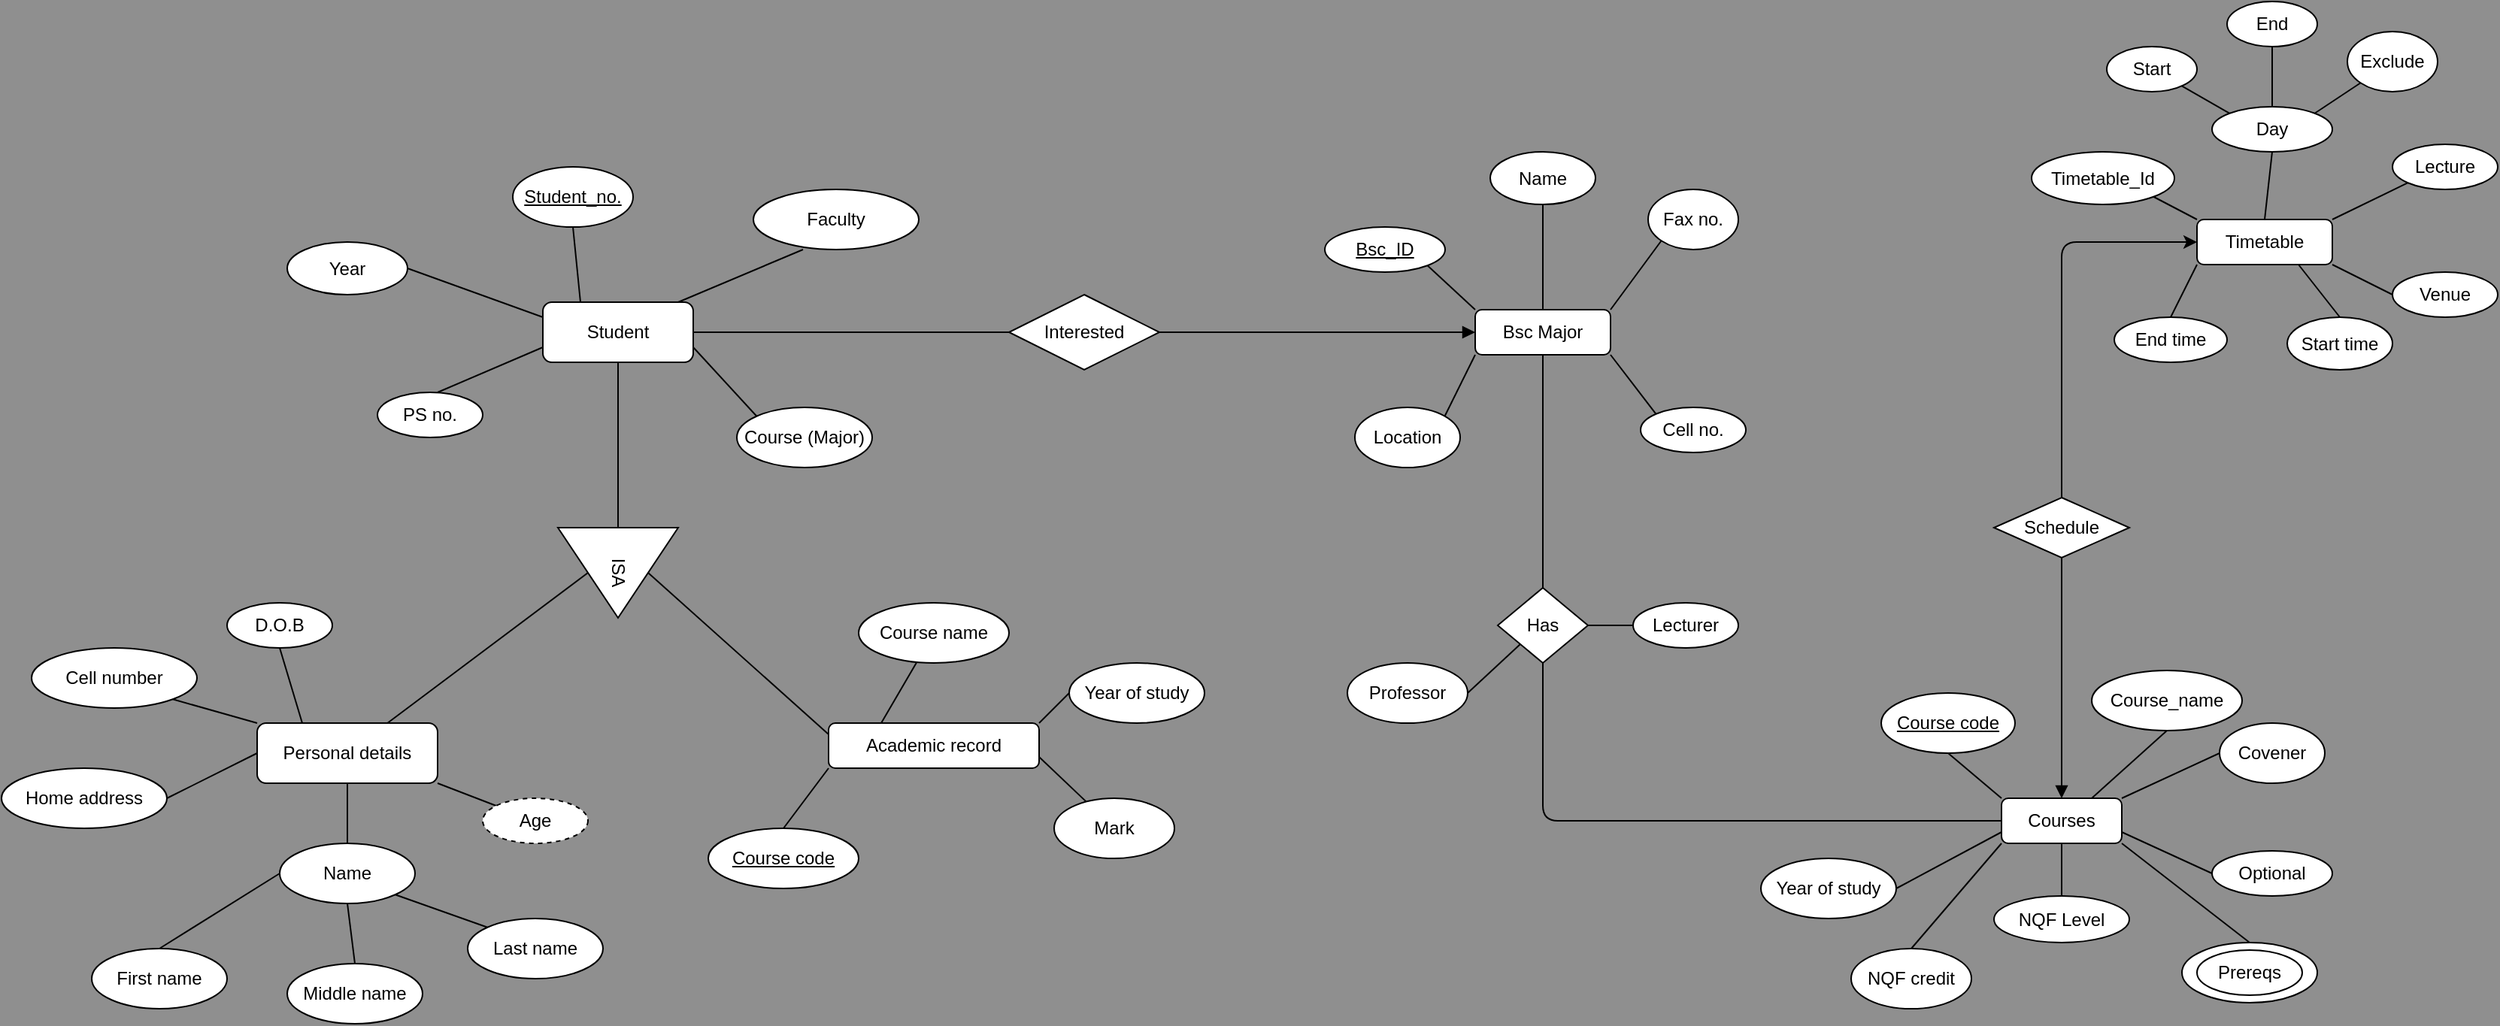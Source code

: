 <mxfile>
    <diagram name="Page-1" id="FQQqBNlwL5EXPb4EJAQb">
        <mxGraphModel dx="1403" dy="512" grid="1" gridSize="10" guides="1" tooltips="1" connect="1" arrows="1" fold="1" page="1" pageScale="1" pageWidth="827" pageHeight="1169" background="#8F8F8F" math="0" shadow="0">
            <root>
                <mxCell id="0"/>
                <mxCell id="1" parent="0"/>
                <mxCell id="47" style="edgeStyle=none;html=1;exitX=1;exitY=0.5;exitDx=0;exitDy=0;entryX=0;entryY=0.5;entryDx=0;entryDy=0;endArrow=none;endFill=0;" parent="1" source="2" target="46" edge="1">
                    <mxGeometry relative="1" as="geometry"/>
                </mxCell>
                <mxCell id="2" value="Student" style="rounded=1;whiteSpace=wrap;html=1;" parent="1" vertex="1">
                    <mxGeometry x="240" y="640" width="100" height="40" as="geometry"/>
                </mxCell>
                <mxCell id="3" value="&lt;u&gt;Student_no.&lt;/u&gt;" style="ellipse;whiteSpace=wrap;html=1;" parent="1" vertex="1">
                    <mxGeometry x="220" y="550" width="80" height="40" as="geometry"/>
                </mxCell>
                <mxCell id="4" value="Faculty" style="ellipse;whiteSpace=wrap;html=1;" parent="1" vertex="1">
                    <mxGeometry x="380" y="565" width="110" height="40" as="geometry"/>
                </mxCell>
                <mxCell id="5" value="PS no." style="ellipse;whiteSpace=wrap;html=1;" parent="1" vertex="1">
                    <mxGeometry x="130" y="700" width="70" height="30" as="geometry"/>
                </mxCell>
                <mxCell id="6" value="Course (Major)" style="ellipse;whiteSpace=wrap;html=1;" parent="1" vertex="1">
                    <mxGeometry x="369" y="710" width="90" height="40" as="geometry"/>
                </mxCell>
                <mxCell id="9" value="" style="endArrow=none;html=1;entryX=0.5;entryY=1;entryDx=0;entryDy=0;" parent="1" target="3" edge="1">
                    <mxGeometry width="50" height="50" relative="1" as="geometry">
                        <mxPoint x="265" y="640" as="sourcePoint"/>
                        <mxPoint x="315" y="590" as="targetPoint"/>
                    </mxGeometry>
                </mxCell>
                <mxCell id="10" value="" style="endArrow=none;html=1;entryX=0.3;entryY=1;entryDx=0;entryDy=0;entryPerimeter=0;" parent="1" target="4" edge="1">
                    <mxGeometry width="50" height="50" relative="1" as="geometry">
                        <mxPoint x="330" y="640" as="sourcePoint"/>
                        <mxPoint x="380" y="590" as="targetPoint"/>
                    </mxGeometry>
                </mxCell>
                <mxCell id="11" value="" style="endArrow=none;html=1;entryX=0;entryY=0.75;entryDx=0;entryDy=0;" parent="1" target="2" edge="1">
                    <mxGeometry width="50" height="50" relative="1" as="geometry">
                        <mxPoint x="170" y="700" as="sourcePoint"/>
                        <mxPoint x="220" y="650" as="targetPoint"/>
                    </mxGeometry>
                </mxCell>
                <mxCell id="12" value="" style="endArrow=none;html=1;exitX=1;exitY=0.75;exitDx=0;exitDy=0;entryX=0;entryY=0;entryDx=0;entryDy=0;" parent="1" source="2" target="6" edge="1">
                    <mxGeometry width="50" height="50" relative="1" as="geometry">
                        <mxPoint x="390" y="750" as="sourcePoint"/>
                        <mxPoint x="440" y="700" as="targetPoint"/>
                    </mxGeometry>
                </mxCell>
                <mxCell id="13" value="ISA" style="triangle;whiteSpace=wrap;html=1;rotation=90;" parent="1" vertex="1">
                    <mxGeometry x="260" y="780" width="60" height="80" as="geometry"/>
                </mxCell>
                <mxCell id="14" value="" style="endArrow=none;html=1;exitX=0;exitY=0.5;exitDx=0;exitDy=0;" parent="1" source="13" edge="1">
                    <mxGeometry width="50" height="50" relative="1" as="geometry">
                        <mxPoint x="240" y="730" as="sourcePoint"/>
                        <mxPoint x="290" y="680" as="targetPoint"/>
                    </mxGeometry>
                </mxCell>
                <mxCell id="40" style="edgeStyle=none;html=1;exitX=0;exitY=1;exitDx=0;exitDy=0;entryX=0.5;entryY=0;entryDx=0;entryDy=0;endArrow=none;endFill=0;" parent="1" source="15" target="39" edge="1">
                    <mxGeometry relative="1" as="geometry"/>
                </mxCell>
                <mxCell id="41" style="edgeStyle=none;html=1;exitX=1;exitY=0.75;exitDx=0;exitDy=0;endArrow=none;endFill=0;" parent="1" source="15" target="38" edge="1">
                    <mxGeometry relative="1" as="geometry"/>
                </mxCell>
                <mxCell id="42" style="edgeStyle=none;html=1;exitX=1;exitY=0;exitDx=0;exitDy=0;entryX=0;entryY=0.5;entryDx=0;entryDy=0;endArrow=none;endFill=0;" parent="1" source="15" target="37" edge="1">
                    <mxGeometry relative="1" as="geometry"/>
                </mxCell>
                <mxCell id="43" style="edgeStyle=none;html=1;exitX=0.25;exitY=0;exitDx=0;exitDy=0;endArrow=none;endFill=0;" parent="1" source="15" target="36" edge="1">
                    <mxGeometry relative="1" as="geometry"/>
                </mxCell>
                <mxCell id="44" style="edgeStyle=none;html=1;exitX=0;exitY=0.25;exitDx=0;exitDy=0;entryX=0.5;entryY=0;entryDx=0;entryDy=0;endArrow=none;endFill=0;" parent="1" source="15" target="13" edge="1">
                    <mxGeometry relative="1" as="geometry"/>
                </mxCell>
                <mxCell id="15" value="Academic record" style="rounded=1;whiteSpace=wrap;html=1;" parent="1" vertex="1">
                    <mxGeometry x="430" y="920" width="140" height="30" as="geometry"/>
                </mxCell>
                <mxCell id="28" style="edgeStyle=none;html=1;endArrow=none;endFill=0;" parent="1" source="16" target="20" edge="1">
                    <mxGeometry relative="1" as="geometry"/>
                </mxCell>
                <mxCell id="29" style="edgeStyle=none;html=1;exitX=1;exitY=1;exitDx=0;exitDy=0;endArrow=none;endFill=0;" parent="1" source="16" target="24" edge="1">
                    <mxGeometry relative="1" as="geometry"/>
                </mxCell>
                <mxCell id="33" style="edgeStyle=none;html=1;exitX=0;exitY=0.5;exitDx=0;exitDy=0;entryX=1;entryY=0.5;entryDx=0;entryDy=0;endArrow=none;endFill=0;" parent="1" source="16" target="23" edge="1">
                    <mxGeometry relative="1" as="geometry"/>
                </mxCell>
                <mxCell id="34" style="edgeStyle=none;html=1;exitX=0;exitY=0;exitDx=0;exitDy=0;entryX=1;entryY=1;entryDx=0;entryDy=0;endArrow=none;endFill=0;" parent="1" source="16" target="22" edge="1">
                    <mxGeometry relative="1" as="geometry"/>
                </mxCell>
                <mxCell id="35" style="edgeStyle=none;html=1;exitX=0.25;exitY=0;exitDx=0;exitDy=0;entryX=0.5;entryY=1;entryDx=0;entryDy=0;endArrow=none;endFill=0;" parent="1" source="16" target="21" edge="1">
                    <mxGeometry relative="1" as="geometry"/>
                </mxCell>
                <mxCell id="16" value="Personal details" style="rounded=1;whiteSpace=wrap;html=1;" parent="1" vertex="1">
                    <mxGeometry x="50" y="920" width="120" height="40" as="geometry"/>
                </mxCell>
                <mxCell id="17" value="Last name" style="ellipse;whiteSpace=wrap;html=1;" parent="1" vertex="1">
                    <mxGeometry x="190" y="1050" width="90" height="40" as="geometry"/>
                </mxCell>
                <mxCell id="18" value="Middle name" style="ellipse;whiteSpace=wrap;html=1;" parent="1" vertex="1">
                    <mxGeometry x="70" y="1080" width="90" height="40" as="geometry"/>
                </mxCell>
                <mxCell id="19" value="First name" style="ellipse;whiteSpace=wrap;html=1;" parent="1" vertex="1">
                    <mxGeometry x="-60" y="1070" width="90" height="40" as="geometry"/>
                </mxCell>
                <mxCell id="30" style="edgeStyle=none;html=1;exitX=1;exitY=1;exitDx=0;exitDy=0;entryX=0;entryY=0;entryDx=0;entryDy=0;endArrow=none;endFill=0;" parent="1" source="20" target="17" edge="1">
                    <mxGeometry relative="1" as="geometry"/>
                </mxCell>
                <mxCell id="31" style="edgeStyle=none;html=1;exitX=0.5;exitY=1;exitDx=0;exitDy=0;entryX=0.5;entryY=0;entryDx=0;entryDy=0;endArrow=none;endFill=0;" parent="1" source="20" target="18" edge="1">
                    <mxGeometry relative="1" as="geometry"/>
                </mxCell>
                <mxCell id="32" style="edgeStyle=none;html=1;exitX=0;exitY=0.5;exitDx=0;exitDy=0;entryX=0.5;entryY=0;entryDx=0;entryDy=0;endArrow=none;endFill=0;" parent="1" source="20" target="19" edge="1">
                    <mxGeometry relative="1" as="geometry"/>
                </mxCell>
                <mxCell id="20" value="Name" style="ellipse;whiteSpace=wrap;html=1;" parent="1" vertex="1">
                    <mxGeometry x="65" y="1000" width="90" height="40" as="geometry"/>
                </mxCell>
                <mxCell id="21" value="D.O.B" style="ellipse;whiteSpace=wrap;html=1;" parent="1" vertex="1">
                    <mxGeometry x="30" y="840" width="70" height="30" as="geometry"/>
                </mxCell>
                <mxCell id="22" value="Cell number" style="ellipse;whiteSpace=wrap;html=1;" parent="1" vertex="1">
                    <mxGeometry x="-100" y="870" width="110" height="40" as="geometry"/>
                </mxCell>
                <mxCell id="23" value="Home address" style="ellipse;whiteSpace=wrap;html=1;" parent="1" vertex="1">
                    <mxGeometry x="-120" y="950" width="110" height="40" as="geometry"/>
                </mxCell>
                <mxCell id="24" value="Age" style="ellipse;whiteSpace=wrap;html=1;dashed=1;" parent="1" vertex="1">
                    <mxGeometry x="200" y="970" width="70" height="30" as="geometry"/>
                </mxCell>
                <mxCell id="25" value="Year" style="ellipse;whiteSpace=wrap;html=1;" parent="1" vertex="1">
                    <mxGeometry x="70" y="600" width="80" height="35" as="geometry"/>
                </mxCell>
                <mxCell id="26" value="" style="endArrow=none;html=1;exitX=1;exitY=0.5;exitDx=0;exitDy=0;" parent="1" source="25" edge="1">
                    <mxGeometry width="50" height="50" relative="1" as="geometry">
                        <mxPoint x="190" y="700" as="sourcePoint"/>
                        <mxPoint x="240" y="650" as="targetPoint"/>
                    </mxGeometry>
                </mxCell>
                <mxCell id="27" value="" style="endArrow=none;html=1;" parent="1" source="16" edge="1">
                    <mxGeometry width="50" height="50" relative="1" as="geometry">
                        <mxPoint x="220" y="870" as="sourcePoint"/>
                        <mxPoint x="270" y="820" as="targetPoint"/>
                    </mxGeometry>
                </mxCell>
                <mxCell id="36" value="Course name" style="ellipse;whiteSpace=wrap;html=1;" parent="1" vertex="1">
                    <mxGeometry x="450" y="840" width="100" height="40" as="geometry"/>
                </mxCell>
                <mxCell id="37" value="Year of study" style="ellipse;whiteSpace=wrap;html=1;" parent="1" vertex="1">
                    <mxGeometry x="590" y="880" width="90" height="40" as="geometry"/>
                </mxCell>
                <mxCell id="38" value="Mark" style="ellipse;whiteSpace=wrap;html=1;" parent="1" vertex="1">
                    <mxGeometry x="580" y="970" width="80" height="40" as="geometry"/>
                </mxCell>
                <mxCell id="39" value="&lt;u&gt;Course code&lt;/u&gt;" style="ellipse;whiteSpace=wrap;html=1;" parent="1" vertex="1">
                    <mxGeometry x="350" y="990" width="100" height="40" as="geometry"/>
                </mxCell>
                <mxCell id="54" style="edgeStyle=none;html=1;exitX=0.5;exitY=0;exitDx=0;exitDy=0;entryX=0.5;entryY=1;entryDx=0;entryDy=0;endArrow=none;endFill=0;" parent="1" source="45" target="50" edge="1">
                    <mxGeometry relative="1" as="geometry"/>
                </mxCell>
                <mxCell id="55" style="edgeStyle=none;html=1;exitX=0;exitY=0;exitDx=0;exitDy=0;entryX=1;entryY=1;entryDx=0;entryDy=0;endArrow=none;endFill=0;" parent="1" source="45" target="49" edge="1">
                    <mxGeometry relative="1" as="geometry"/>
                </mxCell>
                <mxCell id="56" style="edgeStyle=none;html=1;exitX=1;exitY=0;exitDx=0;exitDy=0;entryX=0;entryY=1;entryDx=0;entryDy=0;endArrow=none;endFill=0;" parent="1" source="45" target="53" edge="1">
                    <mxGeometry relative="1" as="geometry"/>
                </mxCell>
                <mxCell id="57" style="edgeStyle=none;html=1;exitX=0;exitY=1;exitDx=0;exitDy=0;entryX=1;entryY=0;entryDx=0;entryDy=0;endArrow=none;endFill=0;" parent="1" source="45" target="51" edge="1">
                    <mxGeometry relative="1" as="geometry"/>
                </mxCell>
                <mxCell id="58" style="edgeStyle=none;html=1;exitX=1;exitY=1;exitDx=0;exitDy=0;entryX=0;entryY=0;entryDx=0;entryDy=0;endArrow=none;endFill=0;" parent="1" source="45" target="52" edge="1">
                    <mxGeometry relative="1" as="geometry"/>
                </mxCell>
                <mxCell id="79" style="edgeStyle=none;html=1;exitX=0.5;exitY=1;exitDx=0;exitDy=0;entryX=0.5;entryY=0;entryDx=0;entryDy=0;endArrow=none;endFill=0;" parent="1" source="45" target="60" edge="1">
                    <mxGeometry relative="1" as="geometry"/>
                </mxCell>
                <mxCell id="45" value="Bsc Major" style="rounded=1;whiteSpace=wrap;html=1;" parent="1" vertex="1">
                    <mxGeometry x="860" y="645" width="90" height="30" as="geometry"/>
                </mxCell>
                <mxCell id="48" style="edgeStyle=none;html=1;exitX=1;exitY=0.5;exitDx=0;exitDy=0;entryX=0;entryY=0.5;entryDx=0;entryDy=0;endArrow=block;endFill=1;" parent="1" source="46" target="45" edge="1">
                    <mxGeometry relative="1" as="geometry"/>
                </mxCell>
                <mxCell id="46" value="Interested" style="rhombus;whiteSpace=wrap;html=1;" parent="1" vertex="1">
                    <mxGeometry x="550" y="635" width="100" height="50" as="geometry"/>
                </mxCell>
                <mxCell id="49" value="&lt;u&gt;Bsc_ID&lt;/u&gt;" style="ellipse;whiteSpace=wrap;html=1;" parent="1" vertex="1">
                    <mxGeometry x="760" y="590" width="80" height="30" as="geometry"/>
                </mxCell>
                <mxCell id="50" value="Name" style="ellipse;whiteSpace=wrap;html=1;" parent="1" vertex="1">
                    <mxGeometry x="870" y="540" width="70" height="35" as="geometry"/>
                </mxCell>
                <mxCell id="51" value="Location" style="ellipse;whiteSpace=wrap;html=1;" parent="1" vertex="1">
                    <mxGeometry x="780" y="710" width="70" height="40" as="geometry"/>
                </mxCell>
                <mxCell id="52" value="Cell no." style="ellipse;whiteSpace=wrap;html=1;" parent="1" vertex="1">
                    <mxGeometry x="970" y="710" width="70" height="30" as="geometry"/>
                </mxCell>
                <mxCell id="53" value="Fax no." style="ellipse;whiteSpace=wrap;html=1;" parent="1" vertex="1">
                    <mxGeometry x="975" y="565" width="60" height="40" as="geometry"/>
                </mxCell>
                <mxCell id="71" style="edgeStyle=none;html=1;exitX=0;exitY=0;exitDx=0;exitDy=0;entryX=0.5;entryY=1;entryDx=0;entryDy=0;endArrow=none;endFill=0;" parent="1" source="59" target="67" edge="1">
                    <mxGeometry relative="1" as="geometry"/>
                </mxCell>
                <mxCell id="72" style="edgeStyle=none;html=1;exitX=0.75;exitY=0;exitDx=0;exitDy=0;entryX=0.5;entryY=1;entryDx=0;entryDy=0;endArrow=none;endFill=0;" parent="1" source="59" target="68" edge="1">
                    <mxGeometry relative="1" as="geometry"/>
                </mxCell>
                <mxCell id="73" style="edgeStyle=none;html=1;exitX=1;exitY=0;exitDx=0;exitDy=0;entryX=0;entryY=0.5;entryDx=0;entryDy=0;endArrow=none;endFill=0;" parent="1" source="59" target="62" edge="1">
                    <mxGeometry relative="1" as="geometry"/>
                </mxCell>
                <mxCell id="74" style="edgeStyle=none;html=1;exitX=0.5;exitY=1;exitDx=0;exitDy=0;endArrow=none;endFill=0;" parent="1" source="59" target="64" edge="1">
                    <mxGeometry relative="1" as="geometry"/>
                </mxCell>
                <mxCell id="75" style="edgeStyle=none;html=1;exitX=1;exitY=0.75;exitDx=0;exitDy=0;entryX=0;entryY=0.5;entryDx=0;entryDy=0;endArrow=none;endFill=0;" parent="1" source="59" target="63" edge="1">
                    <mxGeometry relative="1" as="geometry"/>
                </mxCell>
                <mxCell id="76" style="edgeStyle=none;html=1;exitX=1;exitY=1;exitDx=0;exitDy=0;entryX=0.5;entryY=0;entryDx=0;entryDy=0;endArrow=none;endFill=0;" parent="1" source="59" target="61" edge="1">
                    <mxGeometry relative="1" as="geometry"/>
                </mxCell>
                <mxCell id="77" style="edgeStyle=none;html=1;exitX=0;exitY=1;exitDx=0;exitDy=0;entryX=0.5;entryY=0;entryDx=0;entryDy=0;endArrow=none;endFill=0;" parent="1" source="59" target="65" edge="1">
                    <mxGeometry relative="1" as="geometry"/>
                </mxCell>
                <mxCell id="78" style="edgeStyle=none;html=1;exitX=0;exitY=0.75;exitDx=0;exitDy=0;entryX=1;entryY=0.5;entryDx=0;entryDy=0;endArrow=none;endFill=0;" parent="1" source="59" target="66" edge="1">
                    <mxGeometry relative="1" as="geometry"/>
                </mxCell>
                <mxCell id="59" value="Courses" style="rounded=1;whiteSpace=wrap;html=1;" parent="1" vertex="1">
                    <mxGeometry x="1210" y="970" width="80" height="30" as="geometry"/>
                </mxCell>
                <mxCell id="80" style="edgeStyle=none;html=1;exitX=0.5;exitY=1;exitDx=0;exitDy=0;entryX=0;entryY=0.5;entryDx=0;entryDy=0;endArrow=none;endFill=0;" parent="1" source="60" target="59" edge="1">
                    <mxGeometry relative="1" as="geometry">
                        <Array as="points">
                            <mxPoint x="905" y="985"/>
                        </Array>
                    </mxGeometry>
                </mxCell>
                <mxCell id="105" style="edgeStyle=none;html=1;exitX=1;exitY=0.5;exitDx=0;exitDy=0;entryX=0;entryY=0.5;entryDx=0;entryDy=0;endArrow=none;endFill=0;" parent="1" source="60" target="103" edge="1">
                    <mxGeometry relative="1" as="geometry"/>
                </mxCell>
                <mxCell id="106" style="edgeStyle=none;html=1;exitX=0;exitY=1;exitDx=0;exitDy=0;entryX=1;entryY=0.5;entryDx=0;entryDy=0;endArrow=none;endFill=0;" parent="1" source="60" target="104" edge="1">
                    <mxGeometry relative="1" as="geometry"/>
                </mxCell>
                <mxCell id="60" value="Has" style="rhombus;whiteSpace=wrap;html=1;" parent="1" vertex="1">
                    <mxGeometry x="875" y="830" width="60" height="50" as="geometry"/>
                </mxCell>
                <mxCell id="62" value="Covener" style="ellipse;whiteSpace=wrap;html=1;" parent="1" vertex="1">
                    <mxGeometry x="1355" y="920" width="70" height="40" as="geometry"/>
                </mxCell>
                <mxCell id="63" value="Optional" style="ellipse;whiteSpace=wrap;html=1;" parent="1" vertex="1">
                    <mxGeometry x="1350" y="1005" width="80" height="30" as="geometry"/>
                </mxCell>
                <mxCell id="64" value="NQF Level" style="ellipse;whiteSpace=wrap;html=1;" parent="1" vertex="1">
                    <mxGeometry x="1205" y="1035" width="90" height="31" as="geometry"/>
                </mxCell>
                <mxCell id="65" value="NQF credit" style="ellipse;whiteSpace=wrap;html=1;" parent="1" vertex="1">
                    <mxGeometry x="1110" y="1070" width="80" height="40" as="geometry"/>
                </mxCell>
                <mxCell id="66" value="Year of study" style="ellipse;whiteSpace=wrap;html=1;" parent="1" vertex="1">
                    <mxGeometry x="1050" y="1010" width="90" height="40" as="geometry"/>
                </mxCell>
                <mxCell id="67" value="&lt;u&gt;Course code&lt;/u&gt;" style="ellipse;whiteSpace=wrap;html=1;" parent="1" vertex="1">
                    <mxGeometry x="1130" y="900" width="89" height="40" as="geometry"/>
                </mxCell>
                <mxCell id="68" value="Course_name" style="ellipse;whiteSpace=wrap;html=1;" parent="1" vertex="1">
                    <mxGeometry x="1270" y="885" width="100" height="40" as="geometry"/>
                </mxCell>
                <mxCell id="70" value="" style="group" parent="1" vertex="1" connectable="0">
                    <mxGeometry x="1330" y="1066" width="90" height="40" as="geometry"/>
                </mxCell>
                <mxCell id="61" value="" style="ellipse;whiteSpace=wrap;html=1;" parent="70" vertex="1">
                    <mxGeometry width="90" height="40" as="geometry"/>
                </mxCell>
                <mxCell id="69" value="Prereqs" style="ellipse;whiteSpace=wrap;html=1;" parent="70" vertex="1">
                    <mxGeometry x="10" y="5" width="70" height="30" as="geometry"/>
                </mxCell>
                <mxCell id="91" style="edgeStyle=none;html=1;exitX=0;exitY=0;exitDx=0;exitDy=0;entryX=1;entryY=1;entryDx=0;entryDy=0;endArrow=none;endFill=0;" parent="1" source="81" target="88" edge="1">
                    <mxGeometry relative="1" as="geometry"/>
                </mxCell>
                <mxCell id="92" style="edgeStyle=none;html=1;exitX=0.5;exitY=0;exitDx=0;exitDy=0;entryX=0.5;entryY=1;entryDx=0;entryDy=0;endArrow=none;endFill=0;" parent="1" source="81" target="87" edge="1">
                    <mxGeometry relative="1" as="geometry"/>
                </mxCell>
                <mxCell id="96" style="edgeStyle=none;html=1;exitX=1;exitY=0;exitDx=0;exitDy=0;entryX=0;entryY=1;entryDx=0;entryDy=0;endArrow=none;endFill=0;" parent="1" source="81" target="90" edge="1">
                    <mxGeometry relative="1" as="geometry"/>
                </mxCell>
                <mxCell id="97" style="edgeStyle=none;html=1;exitX=1;exitY=1;exitDx=0;exitDy=0;entryX=0;entryY=0.5;entryDx=0;entryDy=0;endArrow=none;endFill=0;" parent="1" source="81" target="89" edge="1">
                    <mxGeometry relative="1" as="geometry"/>
                </mxCell>
                <mxCell id="98" style="edgeStyle=none;html=1;exitX=0.75;exitY=1;exitDx=0;exitDy=0;entryX=0.5;entryY=0;entryDx=0;entryDy=0;endArrow=none;endFill=0;" parent="1" source="81" target="83" edge="1">
                    <mxGeometry relative="1" as="geometry"/>
                </mxCell>
                <mxCell id="99" style="edgeStyle=none;html=1;exitX=0;exitY=1;exitDx=0;exitDy=0;entryX=0.5;entryY=0;entryDx=0;entryDy=0;endArrow=none;endFill=0;" parent="1" source="81" target="82" edge="1">
                    <mxGeometry relative="1" as="geometry"/>
                </mxCell>
                <mxCell id="81" value="Timetable" style="rounded=1;whiteSpace=wrap;html=1;" parent="1" vertex="1">
                    <mxGeometry x="1340" y="585" width="90" height="30" as="geometry"/>
                </mxCell>
                <mxCell id="82" value="End time" style="ellipse;whiteSpace=wrap;html=1;" parent="1" vertex="1">
                    <mxGeometry x="1285" y="650" width="75" height="30" as="geometry"/>
                </mxCell>
                <mxCell id="83" value="Start time" style="ellipse;whiteSpace=wrap;html=1;" parent="1" vertex="1">
                    <mxGeometry x="1400" y="650" width="70" height="35" as="geometry"/>
                </mxCell>
                <mxCell id="84" value="Exclude" style="ellipse;whiteSpace=wrap;html=1;" parent="1" vertex="1">
                    <mxGeometry x="1440" y="460" width="60" height="40" as="geometry"/>
                </mxCell>
                <mxCell id="85" value="End" style="ellipse;whiteSpace=wrap;html=1;" parent="1" vertex="1">
                    <mxGeometry x="1360" y="440" width="60" height="30" as="geometry"/>
                </mxCell>
                <mxCell id="86" value="Start" style="ellipse;whiteSpace=wrap;html=1;" parent="1" vertex="1">
                    <mxGeometry x="1280" y="470" width="60" height="30" as="geometry"/>
                </mxCell>
                <mxCell id="93" style="edgeStyle=none;html=1;exitX=0;exitY=0;exitDx=0;exitDy=0;endArrow=none;endFill=0;" parent="1" source="87" target="86" edge="1">
                    <mxGeometry relative="1" as="geometry"/>
                </mxCell>
                <mxCell id="94" style="edgeStyle=none;html=1;exitX=0.5;exitY=0;exitDx=0;exitDy=0;entryX=0.5;entryY=1;entryDx=0;entryDy=0;endArrow=none;endFill=0;" parent="1" source="87" target="85" edge="1">
                    <mxGeometry relative="1" as="geometry"/>
                </mxCell>
                <mxCell id="95" style="edgeStyle=none;html=1;exitX=1;exitY=0;exitDx=0;exitDy=0;entryX=0;entryY=1;entryDx=0;entryDy=0;endArrow=none;endFill=0;" parent="1" source="87" target="84" edge="1">
                    <mxGeometry relative="1" as="geometry"/>
                </mxCell>
                <mxCell id="87" value="Day" style="ellipse;whiteSpace=wrap;html=1;" parent="1" vertex="1">
                    <mxGeometry x="1350" y="510" width="80" height="30" as="geometry"/>
                </mxCell>
                <mxCell id="88" value="Timetable_Id" style="ellipse;whiteSpace=wrap;html=1;" parent="1" vertex="1">
                    <mxGeometry x="1230" y="540" width="95" height="35" as="geometry"/>
                </mxCell>
                <mxCell id="89" value="Venue" style="ellipse;whiteSpace=wrap;html=1;" parent="1" vertex="1">
                    <mxGeometry x="1470" y="620" width="70" height="30" as="geometry"/>
                </mxCell>
                <mxCell id="90" value="Lecture" style="ellipse;whiteSpace=wrap;html=1;" parent="1" vertex="1">
                    <mxGeometry x="1470" y="535" width="70" height="30" as="geometry"/>
                </mxCell>
                <mxCell id="101" style="edgeStyle=none;html=1;entryX=0.5;entryY=0;entryDx=0;entryDy=0;endArrow=block;endFill=1;startArrow=none;startFill=0;" parent="1" source="100" target="59" edge="1">
                    <mxGeometry relative="1" as="geometry"/>
                </mxCell>
                <mxCell id="102" style="edgeStyle=none;html=1;exitX=0.5;exitY=0;exitDx=0;exitDy=0;entryX=0;entryY=0.5;entryDx=0;entryDy=0;endArrow=classic;endFill=1;startArrow=none;startFill=0;" parent="1" source="100" target="81" edge="1">
                    <mxGeometry relative="1" as="geometry">
                        <Array as="points">
                            <mxPoint x="1250" y="600"/>
                        </Array>
                    </mxGeometry>
                </mxCell>
                <mxCell id="100" value="Schedule" style="rhombus;whiteSpace=wrap;html=1;" parent="1" vertex="1">
                    <mxGeometry x="1205" y="770" width="90" height="40" as="geometry"/>
                </mxCell>
                <mxCell id="103" value="Lecturer" style="ellipse;whiteSpace=wrap;html=1;" parent="1" vertex="1">
                    <mxGeometry x="965" y="840" width="70" height="30" as="geometry"/>
                </mxCell>
                <mxCell id="104" value="Professor" style="ellipse;whiteSpace=wrap;html=1;" parent="1" vertex="1">
                    <mxGeometry x="775" y="880" width="80" height="40" as="geometry"/>
                </mxCell>
            </root>
        </mxGraphModel>
    </diagram>
</mxfile>